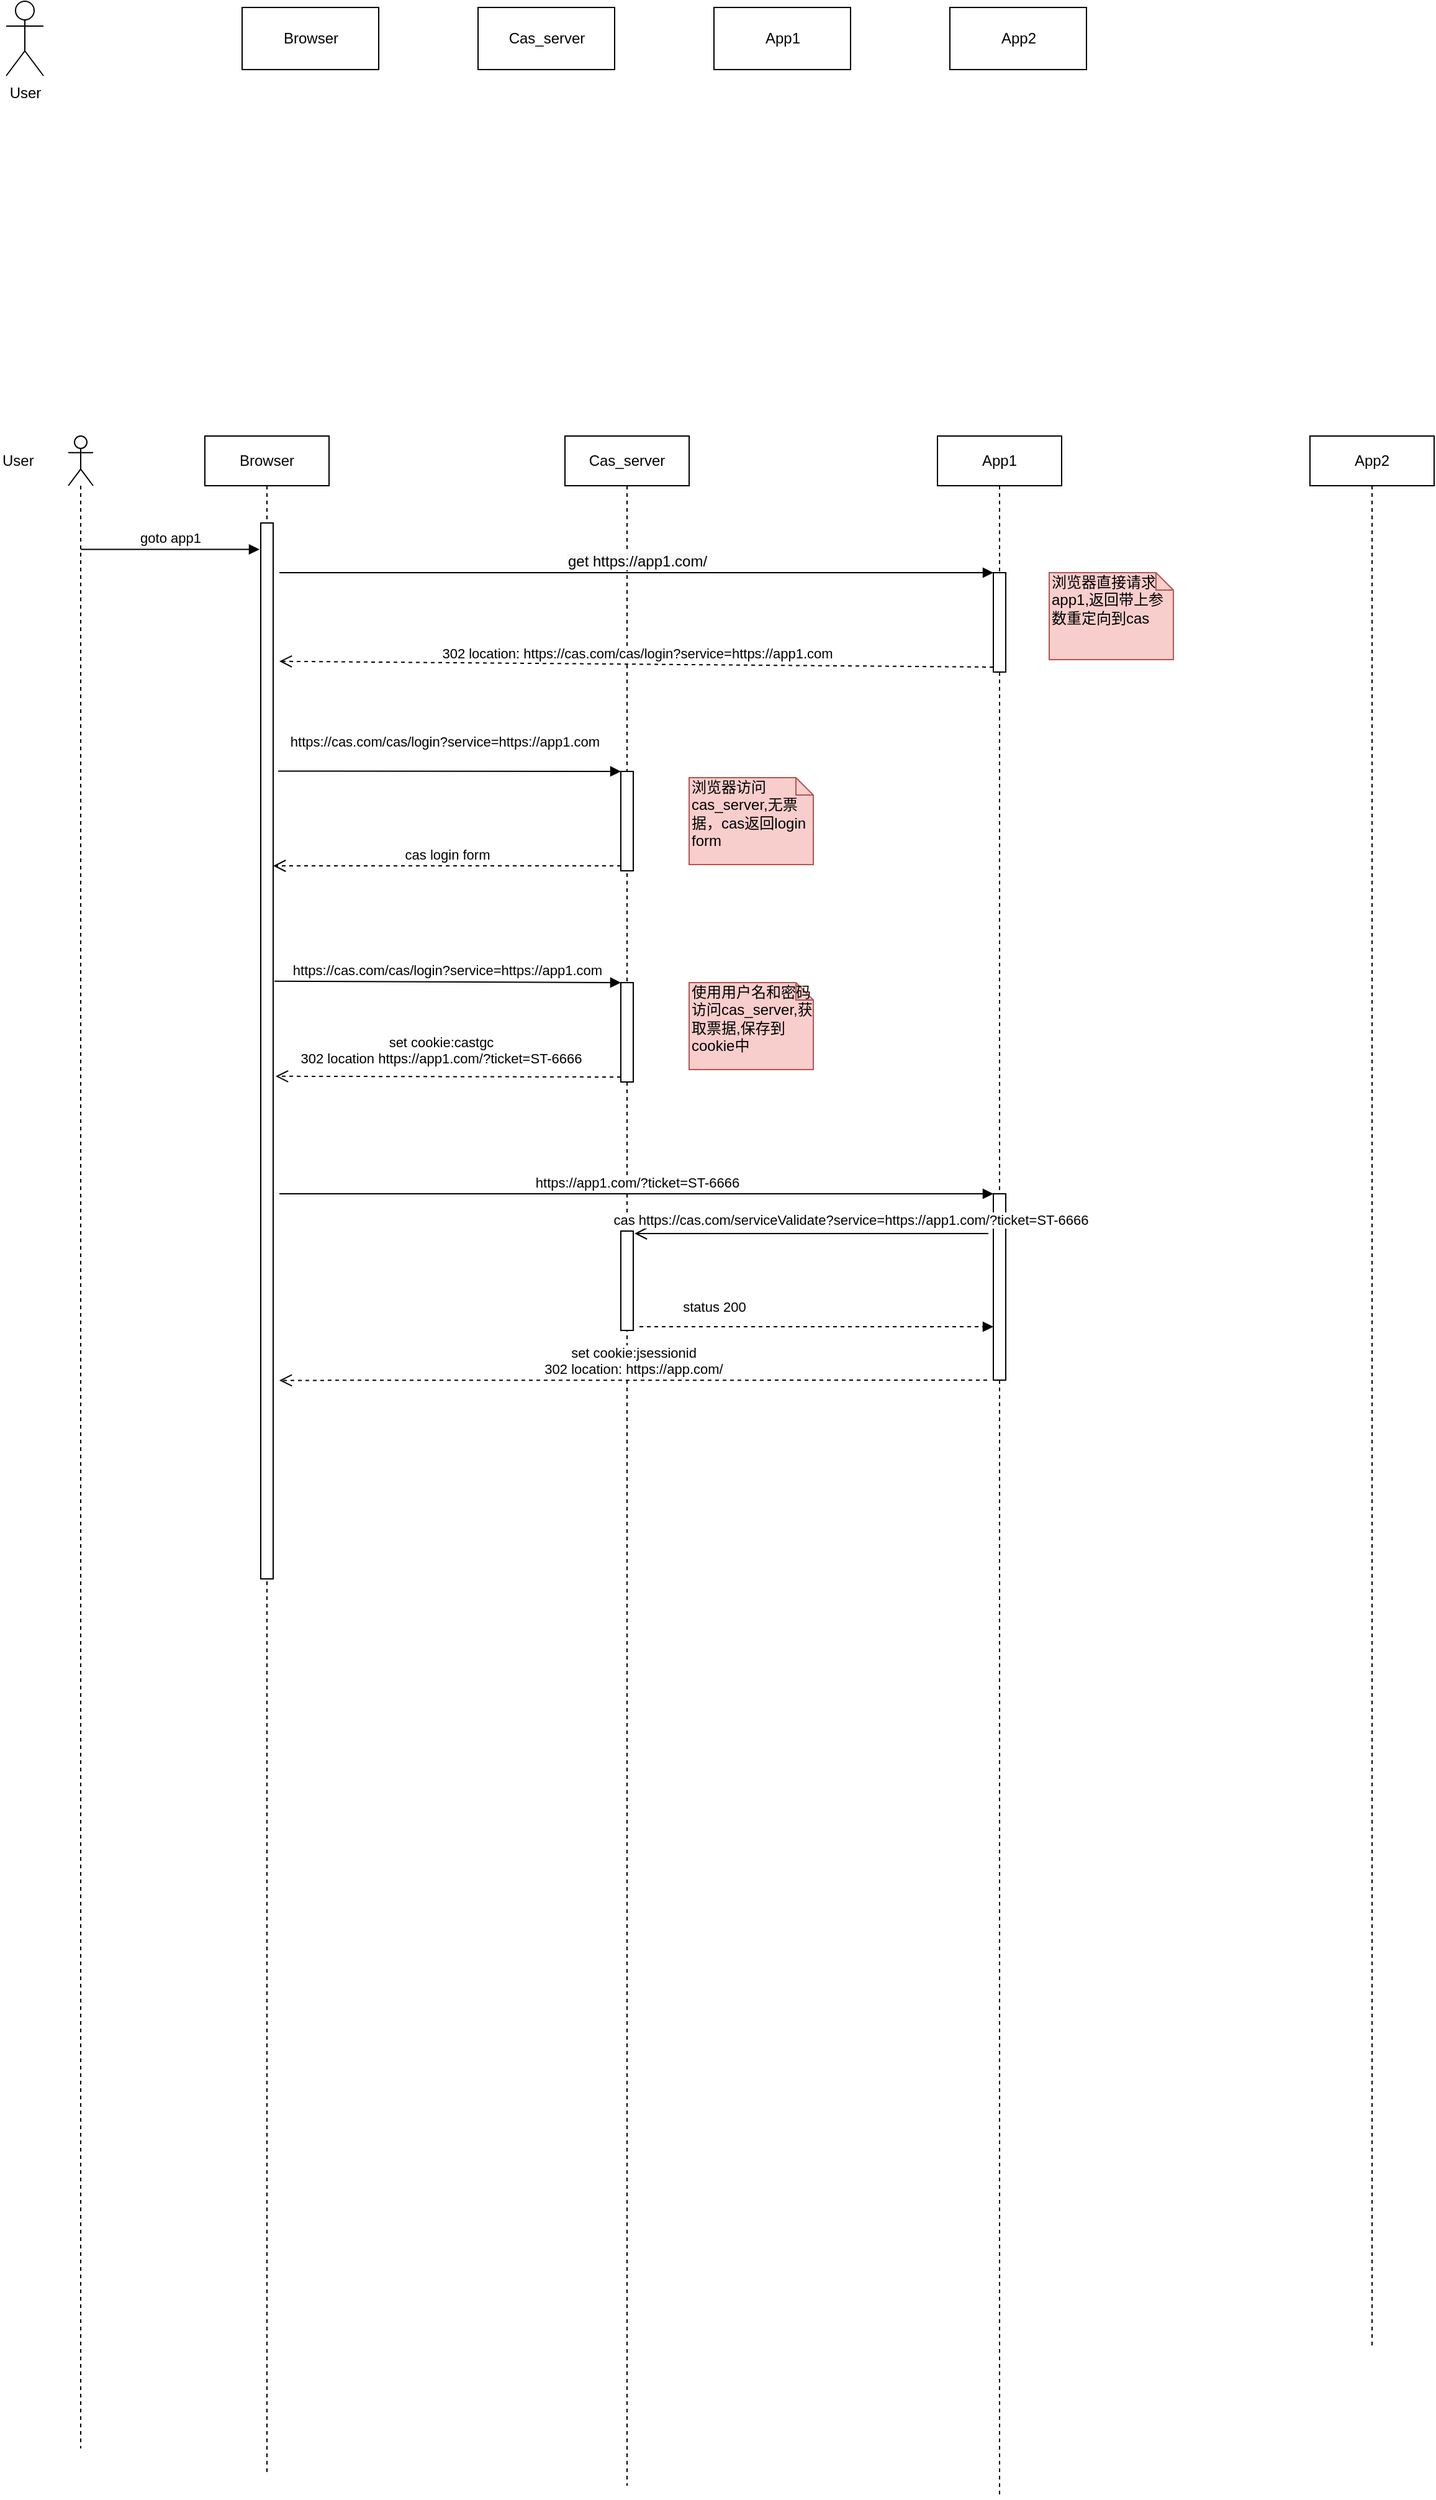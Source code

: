 <mxfile version="12.2.0" type="github" pages="1">
  <diagram id="Lx2HElSrmVBKMVFlYuY2" name="Page-1">
    <mxGraphModel dx="1422" dy="762" grid="1" gridSize="10" guides="1" tooltips="1" connect="1" arrows="1" fold="1" page="1" pageScale="1" pageWidth="3300" pageHeight="4681" math="0" shadow="0">
      <root>
        <mxCell id="0"/>
        <mxCell id="1" parent="0"/>
        <mxCell id="yO8bI9BDbrcVaBkgT3c--1" value="User" style="shape=umlActor;verticalLabelPosition=bottom;labelBackgroundColor=#ffffff;verticalAlign=top;html=1;" parent="1" vertex="1">
          <mxGeometry x="210" y="150" width="30" height="60" as="geometry"/>
        </mxCell>
        <mxCell id="yO8bI9BDbrcVaBkgT3c--2" value="Browser" style="html=1;" parent="1" vertex="1">
          <mxGeometry x="400" y="155" width="110" height="50" as="geometry"/>
        </mxCell>
        <mxCell id="yO8bI9BDbrcVaBkgT3c--3" value="Cas_server" style="html=1;" parent="1" vertex="1">
          <mxGeometry x="590" y="155" width="110" height="50" as="geometry"/>
        </mxCell>
        <mxCell id="yO8bI9BDbrcVaBkgT3c--8" value="App1" style="html=1;" parent="1" vertex="1">
          <mxGeometry x="780" y="155" width="110" height="50" as="geometry"/>
        </mxCell>
        <mxCell id="yO8bI9BDbrcVaBkgT3c--10" value="App2" style="html=1;" parent="1" vertex="1">
          <mxGeometry x="970" y="155" width="110" height="50" as="geometry"/>
        </mxCell>
        <mxCell id="yO8bI9BDbrcVaBkgT3c--22" value="" style="shape=umlLifeline;participant=umlActor;perimeter=lifelinePerimeter;whiteSpace=wrap;html=1;container=1;collapsible=0;recursiveResize=0;verticalAlign=top;spacingTop=36;labelBackgroundColor=#ffffff;outlineConnect=0;" parent="1" vertex="1">
          <mxGeometry x="260" y="500" width="20" height="1620" as="geometry"/>
        </mxCell>
        <mxCell id="yO8bI9BDbrcVaBkgT3c--23" value="&lt;span style=&quot;white-space: nowrap&quot;&gt;Browser&lt;/span&gt;" style="shape=umlLifeline;perimeter=lifelinePerimeter;whiteSpace=wrap;html=1;container=1;collapsible=0;recursiveResize=0;outlineConnect=0;" parent="1" vertex="1">
          <mxGeometry x="370" y="500" width="100" height="1640" as="geometry"/>
        </mxCell>
        <mxCell id="nu1dTn1aSJJgTt__rEKj-1" value="" style="html=1;points=[];perimeter=orthogonalPerimeter;" vertex="1" parent="yO8bI9BDbrcVaBkgT3c--23">
          <mxGeometry x="45" y="70" width="10" height="850" as="geometry"/>
        </mxCell>
        <mxCell id="yO8bI9BDbrcVaBkgT3c--24" value="&lt;span style=&quot;white-space: nowrap&quot;&gt;Cas_server&lt;/span&gt;" style="shape=umlLifeline;perimeter=lifelinePerimeter;whiteSpace=wrap;html=1;container=1;collapsible=0;recursiveResize=0;outlineConnect=0;" parent="1" vertex="1">
          <mxGeometry x="660" y="500" width="100" height="1650" as="geometry"/>
        </mxCell>
        <mxCell id="nu1dTn1aSJJgTt__rEKj-2" value="" style="html=1;points=[];perimeter=orthogonalPerimeter;" vertex="1" parent="yO8bI9BDbrcVaBkgT3c--24">
          <mxGeometry x="45" y="270" width="10" height="80" as="geometry"/>
        </mxCell>
        <mxCell id="nu1dTn1aSJJgTt__rEKj-8" value="" style="html=1;points=[];perimeter=orthogonalPerimeter;" vertex="1" parent="yO8bI9BDbrcVaBkgT3c--24">
          <mxGeometry x="45" y="440" width="10" height="80" as="geometry"/>
        </mxCell>
        <mxCell id="nu1dTn1aSJJgTt__rEKj-20" value="" style="html=1;points=[];perimeter=orthogonalPerimeter;" vertex="1" parent="yO8bI9BDbrcVaBkgT3c--24">
          <mxGeometry x="45" y="640" width="10" height="80" as="geometry"/>
        </mxCell>
        <mxCell id="yO8bI9BDbrcVaBkgT3c--26" value="&lt;span style=&quot;white-space: nowrap&quot;&gt;App1&lt;/span&gt;" style="shape=umlLifeline;perimeter=lifelinePerimeter;whiteSpace=wrap;html=1;container=1;collapsible=0;recursiveResize=0;outlineConnect=0;" parent="1" vertex="1">
          <mxGeometry x="960" y="500" width="100" height="1660" as="geometry"/>
        </mxCell>
        <mxCell id="yO8bI9BDbrcVaBkgT3c--33" value="" style="html=1;points=[];perimeter=orthogonalPerimeter;" parent="yO8bI9BDbrcVaBkgT3c--26" vertex="1">
          <mxGeometry x="45" y="110" width="10" height="80" as="geometry"/>
        </mxCell>
        <mxCell id="nu1dTn1aSJJgTt__rEKj-17" value="" style="html=1;points=[];perimeter=orthogonalPerimeter;" vertex="1" parent="yO8bI9BDbrcVaBkgT3c--26">
          <mxGeometry x="45" y="610" width="10" height="150" as="geometry"/>
        </mxCell>
        <mxCell id="nu1dTn1aSJJgTt__rEKj-18" value="https://app1.com/?ticket=ST-6666" style="html=1;verticalAlign=bottom;endArrow=block;entryX=0;entryY=0;" edge="1" target="nu1dTn1aSJJgTt__rEKj-17" parent="yO8bI9BDbrcVaBkgT3c--26">
          <mxGeometry relative="1" as="geometry">
            <mxPoint x="-530" y="610" as="sourcePoint"/>
          </mxGeometry>
        </mxCell>
        <mxCell id="yO8bI9BDbrcVaBkgT3c--28" value="&lt;span style=&quot;white-space: nowrap&quot;&gt;App2&lt;/span&gt;" style="shape=umlLifeline;perimeter=lifelinePerimeter;whiteSpace=wrap;html=1;container=1;collapsible=0;recursiveResize=0;outlineConnect=0;" parent="1" vertex="1">
          <mxGeometry x="1260" y="500" width="100" height="1540" as="geometry"/>
        </mxCell>
        <mxCell id="yO8bI9BDbrcVaBkgT3c--30" value="User" style="text;html=1;resizable=0;points=[];autosize=1;align=left;verticalAlign=top;spacingTop=-4;" parent="1" vertex="1">
          <mxGeometry x="205" y="510" width="40" height="20" as="geometry"/>
        </mxCell>
        <mxCell id="yO8bI9BDbrcVaBkgT3c--31" value="goto app1" style="html=1;verticalAlign=bottom;endArrow=block;entryX=-0.1;entryY=0.025;entryDx=0;entryDy=0;entryPerimeter=0;" parent="1" target="nu1dTn1aSJJgTt__rEKj-1" edge="1" source="yO8bI9BDbrcVaBkgT3c--22">
          <mxGeometry width="80" relative="1" as="geometry">
            <mxPoint x="280" y="591" as="sourcePoint"/>
            <mxPoint x="410" y="590" as="targetPoint"/>
          </mxGeometry>
        </mxCell>
        <mxCell id="yO8bI9BDbrcVaBkgT3c--34" value="&lt;span style=&quot;font-size: 12px ; text-align: left ; background-color: rgb(248 , 249 , 250)&quot;&gt;get https://app1.com/&lt;/span&gt;" style="html=1;verticalAlign=bottom;endArrow=block;entryX=0;entryY=0;" parent="1" target="yO8bI9BDbrcVaBkgT3c--33" edge="1">
          <mxGeometry relative="1" as="geometry">
            <mxPoint x="430" y="610" as="sourcePoint"/>
          </mxGeometry>
        </mxCell>
        <mxCell id="yO8bI9BDbrcVaBkgT3c--35" value="302 location: https://cas.com/cas/login?service=https://app1.com" style="html=1;verticalAlign=bottom;endArrow=open;dashed=1;endSize=8;exitX=0;exitY=0.95;entryX=1.5;entryY=0.131;entryDx=0;entryDy=0;entryPerimeter=0;" parent="1" source="yO8bI9BDbrcVaBkgT3c--33" target="nu1dTn1aSJJgTt__rEKj-1" edge="1">
          <mxGeometry relative="1" as="geometry">
            <mxPoint x="430" y="686" as="targetPoint"/>
          </mxGeometry>
        </mxCell>
        <mxCell id="yO8bI9BDbrcVaBkgT3c--36" value="浏览器直接请求app1,返回带上参数重定向到cas" style="shape=note;whiteSpace=wrap;html=1;size=14;verticalAlign=top;align=left;spacingTop=-6;fillColor=#f8cecc;strokeColor=#b85450;" parent="1" vertex="1">
          <mxGeometry x="1050" y="610" width="100" height="70" as="geometry"/>
        </mxCell>
        <mxCell id="nu1dTn1aSJJgTt__rEKj-4" value="cas login form" style="html=1;verticalAlign=bottom;endArrow=open;dashed=1;endSize=8;exitX=0;exitY=0.95;" edge="1" source="nu1dTn1aSJJgTt__rEKj-2" parent="1" target="nu1dTn1aSJJgTt__rEKj-1">
          <mxGeometry relative="1" as="geometry">
            <mxPoint x="525" y="811" as="targetPoint"/>
          </mxGeometry>
        </mxCell>
        <mxCell id="nu1dTn1aSJJgTt__rEKj-3" value="https://cas.com/cas/login?service=https://app1.com" style="html=1;verticalAlign=bottom;endArrow=block;entryX=0;entryY=0;exitX=1.4;exitY=0.235;exitDx=0;exitDy=0;exitPerimeter=0;" edge="1" target="nu1dTn1aSJJgTt__rEKj-2" parent="1" source="nu1dTn1aSJJgTt__rEKj-1">
          <mxGeometry x="-0.03" y="15" relative="1" as="geometry">
            <mxPoint x="540" y="735" as="sourcePoint"/>
            <Array as="points"/>
            <mxPoint as="offset"/>
          </mxGeometry>
        </mxCell>
        <mxCell id="nu1dTn1aSJJgTt__rEKj-7" value="浏览器访问cas_server,无票据，cas返回login form" style="shape=note;whiteSpace=wrap;html=1;size=14;verticalAlign=top;align=left;spacingTop=-6;fillColor=#f8cecc;strokeColor=#b85450;" vertex="1" parent="1">
          <mxGeometry x="760" y="775" width="100" height="70" as="geometry"/>
        </mxCell>
        <mxCell id="nu1dTn1aSJJgTt__rEKj-9" value="https://cas.com/cas/login?service=https://app1.com" style="html=1;verticalAlign=bottom;endArrow=block;entryX=0;entryY=0;exitX=1.1;exitY=0.434;exitDx=0;exitDy=0;exitPerimeter=0;" edge="1" target="nu1dTn1aSJJgTt__rEKj-8" parent="1" source="nu1dTn1aSJJgTt__rEKj-1">
          <mxGeometry relative="1" as="geometry">
            <mxPoint x="635" y="940" as="sourcePoint"/>
          </mxGeometry>
        </mxCell>
        <mxCell id="nu1dTn1aSJJgTt__rEKj-10" value="set cookie:castgc&lt;br&gt;302 location https://app1.com/?ticket=ST-6666" style="html=1;verticalAlign=bottom;endArrow=open;dashed=1;endSize=8;exitX=0;exitY=0.95;entryX=1.2;entryY=0.524;entryDx=0;entryDy=0;entryPerimeter=0;" edge="1" source="nu1dTn1aSJJgTt__rEKj-8" parent="1" target="nu1dTn1aSJJgTt__rEKj-1">
          <mxGeometry x="0.043" y="-6" relative="1" as="geometry">
            <mxPoint x="635" y="1016" as="targetPoint"/>
            <mxPoint as="offset"/>
          </mxGeometry>
        </mxCell>
        <mxCell id="nu1dTn1aSJJgTt__rEKj-12" value="使用用户名和密码访问cas_server,获取票据,保存到cookie中" style="shape=note;whiteSpace=wrap;html=1;size=14;verticalAlign=top;align=left;spacingTop=-6;fillColor=#f8cecc;strokeColor=#b85450;" vertex="1" parent="1">
          <mxGeometry x="760" y="940" width="100" height="70" as="geometry"/>
        </mxCell>
        <mxCell id="nu1dTn1aSJJgTt__rEKj-19" value="cas https://cas.com/serviceValidate?service=https://app1.com/?ticket=ST-6666" style="html=1;verticalAlign=bottom;endArrow=open;endSize=8;entryX=1.1;entryY=0.025;entryDx=0;entryDy=0;entryPerimeter=0;" edge="1" parent="1">
          <mxGeometry x="-0.221" y="-2" relative="1" as="geometry">
            <mxPoint x="716" y="1142" as="targetPoint"/>
            <mxPoint x="1001" y="1142" as="sourcePoint"/>
            <mxPoint as="offset"/>
          </mxGeometry>
        </mxCell>
        <mxCell id="nu1dTn1aSJJgTt__rEKj-22" value="status 200" style="html=1;verticalAlign=bottom;endArrow=block;dashed=1;" edge="1" parent="1">
          <mxGeometry x="-0.439" y="21" width="80" relative="1" as="geometry">
            <mxPoint x="720" y="1217" as="sourcePoint"/>
            <mxPoint x="1005" y="1217" as="targetPoint"/>
            <Array as="points">
              <mxPoint x="800" y="1217"/>
            </Array>
            <mxPoint x="-20" y="14" as="offset"/>
          </mxGeometry>
        </mxCell>
        <mxCell id="nu1dTn1aSJJgTt__rEKj-23" value="set cookie:jsessionid&lt;br&gt;302 location: https://app.com/" style="html=1;verticalAlign=bottom;endArrow=open;dashed=1;endSize=8;entryX=1.5;entryY=0.812;entryDx=0;entryDy=0;entryPerimeter=0;" edge="1" parent="1" target="nu1dTn1aSJJgTt__rEKj-1">
          <mxGeometry relative="1" as="geometry">
            <mxPoint x="1000" y="1260" as="sourcePoint"/>
            <mxPoint x="920" y="1260" as="targetPoint"/>
          </mxGeometry>
        </mxCell>
      </root>
    </mxGraphModel>
  </diagram>
</mxfile>
